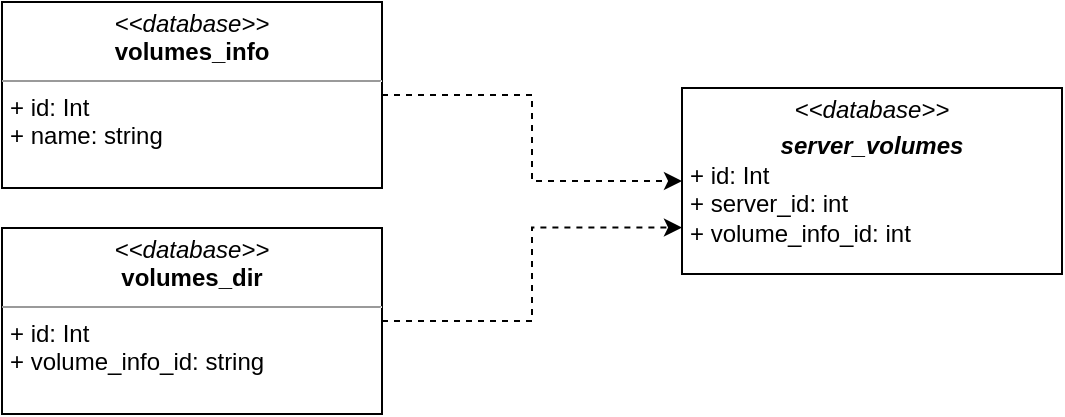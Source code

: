 <mxfile version="24.6.4" type="github">
  <diagram name="Page-1" id="c4acf3e9-155e-7222-9cf6-157b1a14988f">
    <mxGraphModel dx="1050" dy="621" grid="1" gridSize="10" guides="1" tooltips="1" connect="1" arrows="1" fold="1" page="1" pageScale="1" pageWidth="850" pageHeight="1100" background="none" math="0" shadow="0">
      <root>
        <mxCell id="0" />
        <mxCell id="1" parent="0" />
        <mxCell id="5d2195bd80daf111-18" value="&lt;p style=&quot;margin:0px;margin-top:4px;text-align:center;&quot;&gt;&lt;i&gt;&amp;lt;&amp;lt;database&amp;gt;&amp;gt;&lt;/i&gt;&lt;br&gt;&lt;b&gt;volumes_info&lt;/b&gt;&lt;/p&gt;&lt;hr size=&quot;1&quot;&gt;&lt;p style=&quot;margin:0px;margin-left:4px;&quot;&gt;+ id: Int&lt;br&gt;+ name: string&lt;/p&gt;&lt;p style=&quot;margin:0px;margin-left:4px;&quot;&gt;&lt;br&gt;&lt;/p&gt;&lt;p style=&quot;margin:0px;margin-left:4px;&quot;&gt;&lt;br&gt;&lt;/p&gt;" style="verticalAlign=top;align=left;overflow=fill;fontSize=12;fontFamily=Helvetica;html=1;rounded=0;shadow=0;comic=0;labelBackgroundColor=none;strokeWidth=1" parent="1" vertex="1">
          <mxGeometry x="60" y="87" width="190" height="93" as="geometry" />
        </mxCell>
        <mxCell id="TtxtUWcpUSI0c7jR4Lw9-7" style="edgeStyle=orthogonalEdgeStyle;rounded=0;orthogonalLoop=1;jettySize=auto;html=1;exitX=1;exitY=0.5;exitDx=0;exitDy=0;entryX=0;entryY=0.75;entryDx=0;entryDy=0;dashed=1;" edge="1" parent="1" source="TtxtUWcpUSI0c7jR4Lw9-1" target="TtxtUWcpUSI0c7jR4Lw9-4">
          <mxGeometry relative="1" as="geometry" />
        </mxCell>
        <mxCell id="TtxtUWcpUSI0c7jR4Lw9-1" value="&lt;p style=&quot;margin:0px;margin-top:4px;text-align:center;&quot;&gt;&lt;i&gt;&amp;lt;&amp;lt;database&amp;gt;&amp;gt;&lt;/i&gt;&lt;br&gt;&lt;b&gt;volumes_dir&lt;/b&gt;&lt;/p&gt;&lt;hr size=&quot;1&quot;&gt;&lt;p style=&quot;margin:0px;margin-left:4px;&quot;&gt;+ id: Int&lt;br&gt;+ volume_info_id: string&lt;/p&gt;&lt;p style=&quot;margin:0px;margin-left:4px;&quot;&gt;&lt;br&gt;&lt;/p&gt;&lt;p style=&quot;margin:0px;margin-left:4px;&quot;&gt;&lt;br&gt;&lt;/p&gt;" style="verticalAlign=top;align=left;overflow=fill;fontSize=12;fontFamily=Helvetica;html=1;rounded=0;shadow=0;comic=0;labelBackgroundColor=none;strokeWidth=1" vertex="1" parent="1">
          <mxGeometry x="60" y="200" width="190" height="93" as="geometry" />
        </mxCell>
        <mxCell id="TtxtUWcpUSI0c7jR4Lw9-4" value="&lt;p style=&quot;margin:0px;margin-top:4px;text-align:center;&quot;&gt;&lt;i&gt;&amp;lt;&amp;lt;database&amp;gt;&amp;gt;&lt;/i&gt;&lt;br&gt;&lt;/p&gt;&lt;p style=&quot;margin:0px;margin-top:4px;text-align:center;&quot;&gt;&lt;b&gt;&lt;i&gt;server_volumes&lt;/i&gt;&lt;/b&gt;&lt;/p&gt;&lt;p style=&quot;margin:0px;margin-left:4px;&quot;&gt;+ id: Int&lt;br&gt;+ server_id: int&lt;/p&gt;&lt;p style=&quot;margin:0px;margin-left:4px;&quot;&gt;+ volume_info_id: int&lt;/p&gt;&lt;p style=&quot;margin:0px;margin-left:4px;&quot;&gt;&lt;br&gt;&lt;/p&gt;&lt;p style=&quot;margin:0px;margin-left:4px;&quot;&gt;&lt;br&gt;&lt;/p&gt;" style="verticalAlign=top;align=left;overflow=fill;fontSize=12;fontFamily=Helvetica;html=1;rounded=0;shadow=0;comic=0;labelBackgroundColor=none;strokeWidth=1" vertex="1" parent="1">
          <mxGeometry x="400" y="130" width="190" height="93" as="geometry" />
        </mxCell>
        <mxCell id="TtxtUWcpUSI0c7jR4Lw9-6" style="edgeStyle=orthogonalEdgeStyle;rounded=0;orthogonalLoop=1;jettySize=auto;html=1;exitX=1;exitY=0.5;exitDx=0;exitDy=0;entryX=0;entryY=0.5;entryDx=0;entryDy=0;dashed=1;" edge="1" parent="1" source="5d2195bd80daf111-18" target="TtxtUWcpUSI0c7jR4Lw9-4">
          <mxGeometry relative="1" as="geometry" />
        </mxCell>
      </root>
    </mxGraphModel>
  </diagram>
</mxfile>
